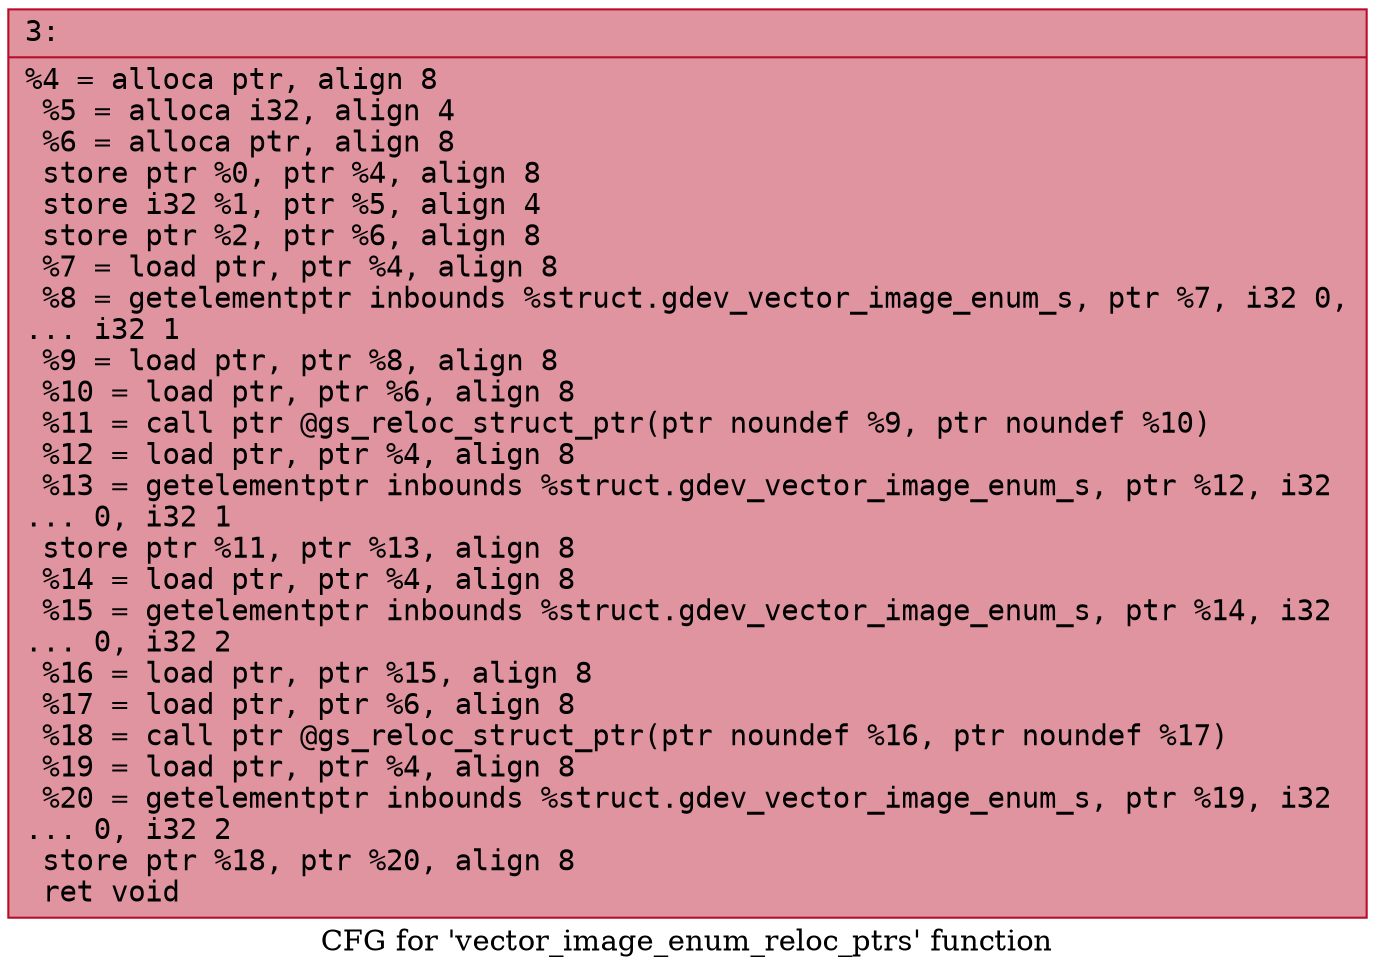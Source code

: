 digraph "CFG for 'vector_image_enum_reloc_ptrs' function" {
	label="CFG for 'vector_image_enum_reloc_ptrs' function";

	Node0x6000009d22b0 [shape=record,color="#b70d28ff", style=filled, fillcolor="#b70d2870" fontname="Courier",label="{3:\l|  %4 = alloca ptr, align 8\l  %5 = alloca i32, align 4\l  %6 = alloca ptr, align 8\l  store ptr %0, ptr %4, align 8\l  store i32 %1, ptr %5, align 4\l  store ptr %2, ptr %6, align 8\l  %7 = load ptr, ptr %4, align 8\l  %8 = getelementptr inbounds %struct.gdev_vector_image_enum_s, ptr %7, i32 0,\l... i32 1\l  %9 = load ptr, ptr %8, align 8\l  %10 = load ptr, ptr %6, align 8\l  %11 = call ptr @gs_reloc_struct_ptr(ptr noundef %9, ptr noundef %10)\l  %12 = load ptr, ptr %4, align 8\l  %13 = getelementptr inbounds %struct.gdev_vector_image_enum_s, ptr %12, i32\l... 0, i32 1\l  store ptr %11, ptr %13, align 8\l  %14 = load ptr, ptr %4, align 8\l  %15 = getelementptr inbounds %struct.gdev_vector_image_enum_s, ptr %14, i32\l... 0, i32 2\l  %16 = load ptr, ptr %15, align 8\l  %17 = load ptr, ptr %6, align 8\l  %18 = call ptr @gs_reloc_struct_ptr(ptr noundef %16, ptr noundef %17)\l  %19 = load ptr, ptr %4, align 8\l  %20 = getelementptr inbounds %struct.gdev_vector_image_enum_s, ptr %19, i32\l... 0, i32 2\l  store ptr %18, ptr %20, align 8\l  ret void\l}"];
}
